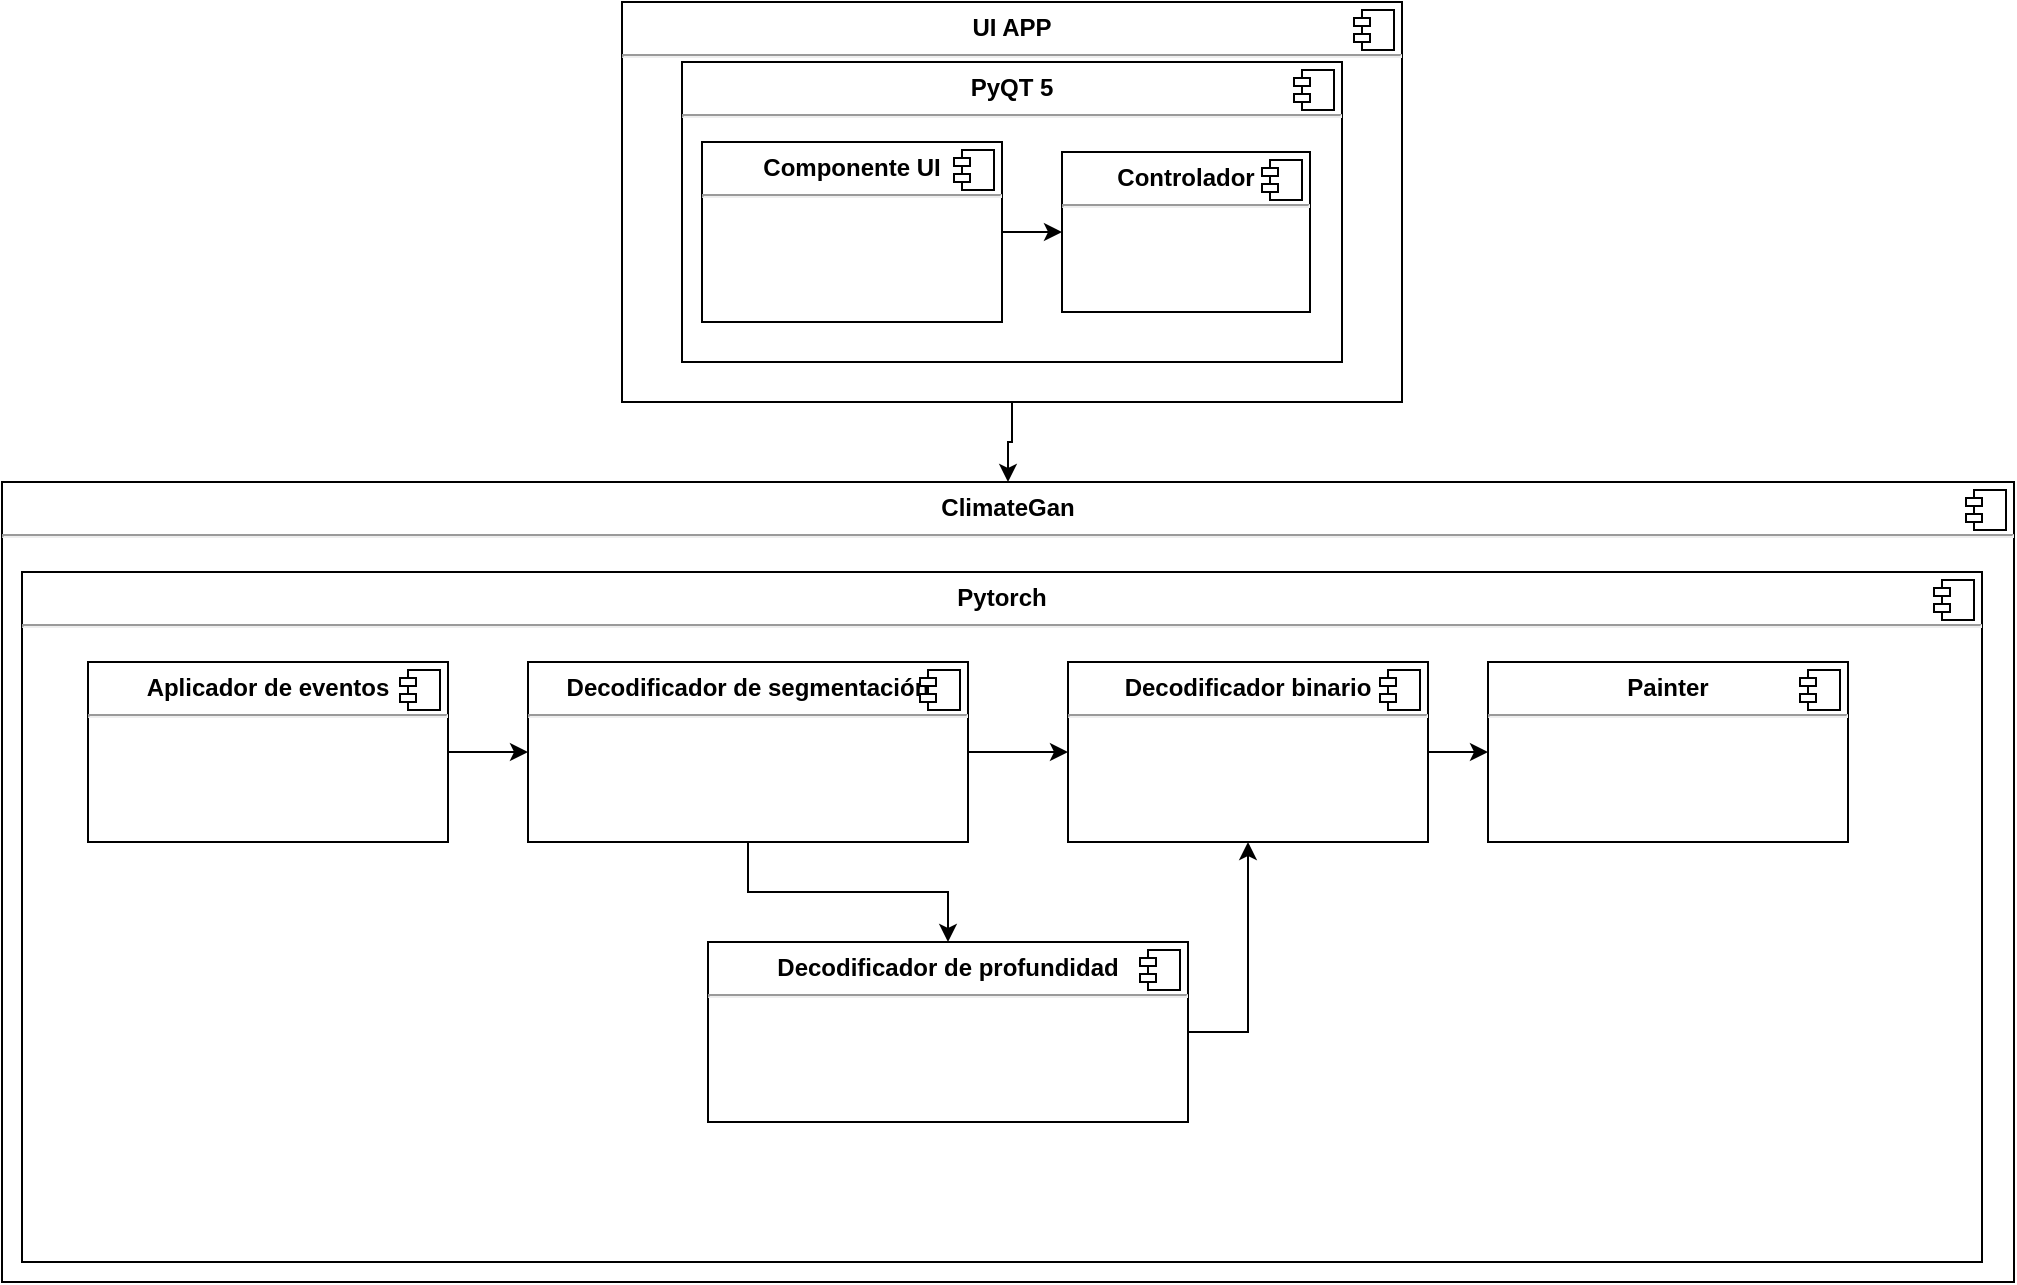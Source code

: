 <mxfile version="20.6.0" type="github">
  <diagram id="PkX0n2hHhriyE0iEJCN8" name="Página-1">
    <mxGraphModel dx="2216" dy="689" grid="1" gridSize="10" guides="1" tooltips="1" connect="1" arrows="1" fold="1" page="1" pageScale="1" pageWidth="827" pageHeight="1169" math="0" shadow="0">
      <root>
        <mxCell id="0" />
        <mxCell id="1" parent="0" />
        <mxCell id="q-mAy54tN9Oeyg11RMGb-18" value="&lt;p style=&quot;margin:0px;margin-top:6px;text-align:center;&quot;&gt;&lt;b&gt;ClimateGan&lt;/b&gt;&lt;/p&gt;&lt;hr&gt;&lt;p style=&quot;margin:0px;margin-left:8px;&quot;&gt;&lt;br&gt;&lt;br&gt;&lt;/p&gt;" style="align=left;overflow=fill;html=1;dropTarget=0;" vertex="1" parent="1">
          <mxGeometry x="-340" y="420" width="1006" height="400" as="geometry" />
        </mxCell>
        <mxCell id="q-mAy54tN9Oeyg11RMGb-19" value="" style="shape=component;jettyWidth=8;jettyHeight=4;" vertex="1" parent="q-mAy54tN9Oeyg11RMGb-18">
          <mxGeometry x="1" width="20" height="20" relative="1" as="geometry">
            <mxPoint x="-24" y="4" as="offset" />
          </mxGeometry>
        </mxCell>
        <mxCell id="q-mAy54tN9Oeyg11RMGb-55" value="&lt;p style=&quot;margin:0px;margin-top:6px;text-align:center;&quot;&gt;&lt;b&gt;Pytorch&lt;/b&gt;&lt;/p&gt;&lt;hr&gt;&lt;p style=&quot;margin:0px;margin-left:8px;&quot;&gt;&lt;br&gt;&lt;br&gt;&lt;/p&gt;" style="align=left;overflow=fill;html=1;dropTarget=0;" vertex="1" parent="1">
          <mxGeometry x="-330" y="465" width="980" height="345" as="geometry" />
        </mxCell>
        <mxCell id="q-mAy54tN9Oeyg11RMGb-56" value="" style="shape=component;jettyWidth=8;jettyHeight=4;" vertex="1" parent="q-mAy54tN9Oeyg11RMGb-55">
          <mxGeometry x="1" width="20" height="20" relative="1" as="geometry">
            <mxPoint x="-24" y="4" as="offset" />
          </mxGeometry>
        </mxCell>
        <mxCell id="q-mAy54tN9Oeyg11RMGb-57" style="edgeStyle=orthogonalEdgeStyle;rounded=0;orthogonalLoop=1;jettySize=auto;html=1;entryX=0.5;entryY=0;entryDx=0;entryDy=0;" edge="1" parent="1" source="q-mAy54tN9Oeyg11RMGb-16" target="q-mAy54tN9Oeyg11RMGb-18">
          <mxGeometry relative="1" as="geometry" />
        </mxCell>
        <mxCell id="q-mAy54tN9Oeyg11RMGb-16" value="&lt;p style=&quot;margin:0px;margin-top:6px;text-align:center;&quot;&gt;&lt;b&gt;UI APP&lt;/b&gt;&lt;/p&gt;&lt;hr&gt;&lt;p style=&quot;margin:0px;margin-left:8px;&quot;&gt;&lt;br&gt;&lt;br&gt;&lt;/p&gt;" style="align=left;overflow=fill;html=1;dropTarget=0;" vertex="1" parent="1">
          <mxGeometry x="-30" y="180" width="390" height="200" as="geometry" />
        </mxCell>
        <mxCell id="q-mAy54tN9Oeyg11RMGb-17" value="" style="shape=component;jettyWidth=8;jettyHeight=4;" vertex="1" parent="q-mAy54tN9Oeyg11RMGb-16">
          <mxGeometry x="1" width="20" height="20" relative="1" as="geometry">
            <mxPoint x="-24" y="4" as="offset" />
          </mxGeometry>
        </mxCell>
        <mxCell id="q-mAy54tN9Oeyg11RMGb-7" value="&lt;p style=&quot;margin:0px;margin-top:6px;text-align:center;&quot;&gt;&lt;b&gt;PyQT 5&lt;/b&gt;&lt;/p&gt;&lt;hr&gt;&lt;p style=&quot;margin:0px;margin-left:8px;&quot;&gt;&lt;br&gt;&lt;br&gt;&lt;/p&gt;" style="align=left;overflow=fill;html=1;dropTarget=0;" vertex="1" parent="1">
          <mxGeometry y="210" width="330" height="150" as="geometry" />
        </mxCell>
        <mxCell id="q-mAy54tN9Oeyg11RMGb-8" value="" style="shape=component;jettyWidth=8;jettyHeight=4;" vertex="1" parent="q-mAy54tN9Oeyg11RMGb-7">
          <mxGeometry x="1" width="20" height="20" relative="1" as="geometry">
            <mxPoint x="-24" y="4" as="offset" />
          </mxGeometry>
        </mxCell>
        <mxCell id="q-mAy54tN9Oeyg11RMGb-15" style="edgeStyle=orthogonalEdgeStyle;rounded=0;orthogonalLoop=1;jettySize=auto;html=1;entryX=0;entryY=0.5;entryDx=0;entryDy=0;" edge="1" parent="1" source="q-mAy54tN9Oeyg11RMGb-9" target="q-mAy54tN9Oeyg11RMGb-13">
          <mxGeometry relative="1" as="geometry" />
        </mxCell>
        <mxCell id="q-mAy54tN9Oeyg11RMGb-9" value="&lt;p style=&quot;margin:0px;margin-top:6px;text-align:center;&quot;&gt;&lt;b&gt;Componente UI&lt;/b&gt;&lt;/p&gt;&lt;hr&gt;&lt;p style=&quot;margin:0px;margin-left:8px;&quot;&gt;&lt;br&gt;&lt;br&gt;&lt;/p&gt;" style="align=left;overflow=fill;html=1;dropTarget=0;" vertex="1" parent="1">
          <mxGeometry x="10" y="250" width="150" height="90" as="geometry" />
        </mxCell>
        <mxCell id="q-mAy54tN9Oeyg11RMGb-10" value="" style="shape=component;jettyWidth=8;jettyHeight=4;" vertex="1" parent="q-mAy54tN9Oeyg11RMGb-9">
          <mxGeometry x="1" width="20" height="20" relative="1" as="geometry">
            <mxPoint x="-24" y="4" as="offset" />
          </mxGeometry>
        </mxCell>
        <mxCell id="q-mAy54tN9Oeyg11RMGb-13" value="&lt;p style=&quot;margin:0px;margin-top:6px;text-align:center;&quot;&gt;&lt;b&gt;Controlador&lt;/b&gt;&lt;/p&gt;&lt;hr&gt;&lt;p style=&quot;margin:0px;margin-left:8px;&quot;&gt;&lt;br&gt;&lt;br&gt;&lt;/p&gt;" style="align=left;overflow=fill;html=1;dropTarget=0;" vertex="1" parent="1">
          <mxGeometry x="190" y="255" width="124" height="80" as="geometry" />
        </mxCell>
        <mxCell id="q-mAy54tN9Oeyg11RMGb-14" value="" style="shape=component;jettyWidth=8;jettyHeight=4;" vertex="1" parent="q-mAy54tN9Oeyg11RMGb-13">
          <mxGeometry x="1" width="20" height="20" relative="1" as="geometry">
            <mxPoint x="-24" y="4" as="offset" />
          </mxGeometry>
        </mxCell>
        <mxCell id="q-mAy54tN9Oeyg11RMGb-39" style="edgeStyle=orthogonalEdgeStyle;rounded=0;orthogonalLoop=1;jettySize=auto;html=1;entryX=0;entryY=0.5;entryDx=0;entryDy=0;" edge="1" parent="1" source="q-mAy54tN9Oeyg11RMGb-20" target="q-mAy54tN9Oeyg11RMGb-27">
          <mxGeometry relative="1" as="geometry" />
        </mxCell>
        <mxCell id="q-mAy54tN9Oeyg11RMGb-20" value="&lt;p style=&quot;margin:0px;margin-top:6px;text-align:center;&quot;&gt;&lt;b&gt;Aplicador de eventos&lt;/b&gt;&lt;/p&gt;&lt;hr&gt;&lt;p style=&quot;margin:0px;margin-left:8px;&quot;&gt;&lt;br&gt;&lt;br&gt;&lt;/p&gt;" style="align=left;overflow=fill;html=1;dropTarget=0;" vertex="1" parent="1">
          <mxGeometry x="-297" y="510" width="180" height="90" as="geometry" />
        </mxCell>
        <mxCell id="q-mAy54tN9Oeyg11RMGb-21" value="" style="shape=component;jettyWidth=8;jettyHeight=4;" vertex="1" parent="q-mAy54tN9Oeyg11RMGb-20">
          <mxGeometry x="1" width="20" height="20" relative="1" as="geometry">
            <mxPoint x="-24" y="4" as="offset" />
          </mxGeometry>
        </mxCell>
        <mxCell id="q-mAy54tN9Oeyg11RMGb-40" style="edgeStyle=orthogonalEdgeStyle;rounded=0;orthogonalLoop=1;jettySize=auto;html=1;entryX=0;entryY=0.5;entryDx=0;entryDy=0;" edge="1" parent="1" source="q-mAy54tN9Oeyg11RMGb-27" target="q-mAy54tN9Oeyg11RMGb-35">
          <mxGeometry relative="1" as="geometry" />
        </mxCell>
        <mxCell id="q-mAy54tN9Oeyg11RMGb-41" style="edgeStyle=orthogonalEdgeStyle;rounded=0;orthogonalLoop=1;jettySize=auto;html=1;" edge="1" parent="1" source="q-mAy54tN9Oeyg11RMGb-27" target="q-mAy54tN9Oeyg11RMGb-31">
          <mxGeometry relative="1" as="geometry" />
        </mxCell>
        <mxCell id="q-mAy54tN9Oeyg11RMGb-27" value="&lt;p style=&quot;margin:0px;margin-top:6px;text-align:center;&quot;&gt;&lt;b&gt;Decodificador de segmentación&lt;/b&gt;&lt;/p&gt;&lt;hr&gt;&lt;p style=&quot;margin:0px;margin-left:8px;&quot;&gt;&lt;br&gt;&lt;br&gt;&lt;/p&gt;" style="align=left;overflow=fill;html=1;dropTarget=0;" vertex="1" parent="1">
          <mxGeometry x="-77" y="510" width="220" height="90" as="geometry" />
        </mxCell>
        <mxCell id="q-mAy54tN9Oeyg11RMGb-28" value="" style="shape=component;jettyWidth=8;jettyHeight=4;" vertex="1" parent="q-mAy54tN9Oeyg11RMGb-27">
          <mxGeometry x="1" width="20" height="20" relative="1" as="geometry">
            <mxPoint x="-24" y="4" as="offset" />
          </mxGeometry>
        </mxCell>
        <mxCell id="q-mAy54tN9Oeyg11RMGb-43" style="edgeStyle=orthogonalEdgeStyle;rounded=0;orthogonalLoop=1;jettySize=auto;html=1;" edge="1" parent="1" source="q-mAy54tN9Oeyg11RMGb-31" target="q-mAy54tN9Oeyg11RMGb-35">
          <mxGeometry relative="1" as="geometry">
            <Array as="points">
              <mxPoint x="283" y="695" />
            </Array>
          </mxGeometry>
        </mxCell>
        <mxCell id="q-mAy54tN9Oeyg11RMGb-31" value="&lt;p style=&quot;margin:0px;margin-top:6px;text-align:center;&quot;&gt;&lt;b&gt;Decodificador de profundidad&lt;/b&gt;&lt;/p&gt;&lt;hr&gt;&lt;p style=&quot;margin:0px;margin-left:8px;&quot;&gt;&lt;br&gt;&lt;br&gt;&lt;/p&gt;" style="align=left;overflow=fill;html=1;dropTarget=0;" vertex="1" parent="1">
          <mxGeometry x="13" y="650" width="240" height="90" as="geometry" />
        </mxCell>
        <mxCell id="q-mAy54tN9Oeyg11RMGb-32" value="" style="shape=component;jettyWidth=8;jettyHeight=4;" vertex="1" parent="q-mAy54tN9Oeyg11RMGb-31">
          <mxGeometry x="1" width="20" height="20" relative="1" as="geometry">
            <mxPoint x="-24" y="4" as="offset" />
          </mxGeometry>
        </mxCell>
        <mxCell id="q-mAy54tN9Oeyg11RMGb-33" value="&lt;p style=&quot;margin:0px;margin-top:6px;text-align:center;&quot;&gt;&lt;b&gt;Painter&lt;/b&gt;&lt;/p&gt;&lt;hr&gt;&lt;p style=&quot;margin:0px;margin-left:8px;&quot;&gt;&lt;br&gt;&lt;br&gt;&lt;/p&gt;" style="align=left;overflow=fill;html=1;dropTarget=0;" vertex="1" parent="1">
          <mxGeometry x="403" y="510" width="180" height="90" as="geometry" />
        </mxCell>
        <mxCell id="q-mAy54tN9Oeyg11RMGb-34" value="" style="shape=component;jettyWidth=8;jettyHeight=4;" vertex="1" parent="q-mAy54tN9Oeyg11RMGb-33">
          <mxGeometry x="1" width="20" height="20" relative="1" as="geometry">
            <mxPoint x="-24" y="4" as="offset" />
          </mxGeometry>
        </mxCell>
        <mxCell id="q-mAy54tN9Oeyg11RMGb-44" style="edgeStyle=orthogonalEdgeStyle;rounded=0;orthogonalLoop=1;jettySize=auto;html=1;entryX=0;entryY=0.5;entryDx=0;entryDy=0;" edge="1" parent="1" source="q-mAy54tN9Oeyg11RMGb-35" target="q-mAy54tN9Oeyg11RMGb-33">
          <mxGeometry relative="1" as="geometry" />
        </mxCell>
        <mxCell id="q-mAy54tN9Oeyg11RMGb-35" value="&lt;p style=&quot;margin:0px;margin-top:6px;text-align:center;&quot;&gt;&lt;b&gt;Decodificador binario&lt;/b&gt;&lt;/p&gt;&lt;hr&gt;&lt;p style=&quot;margin:0px;margin-left:8px;&quot;&gt;&lt;br&gt;&lt;br&gt;&lt;/p&gt;" style="align=left;overflow=fill;html=1;dropTarget=0;" vertex="1" parent="1">
          <mxGeometry x="193" y="510" width="180" height="90" as="geometry" />
        </mxCell>
        <mxCell id="q-mAy54tN9Oeyg11RMGb-36" value="" style="shape=component;jettyWidth=8;jettyHeight=4;" vertex="1" parent="q-mAy54tN9Oeyg11RMGb-35">
          <mxGeometry x="1" width="20" height="20" relative="1" as="geometry">
            <mxPoint x="-24" y="4" as="offset" />
          </mxGeometry>
        </mxCell>
      </root>
    </mxGraphModel>
  </diagram>
</mxfile>
